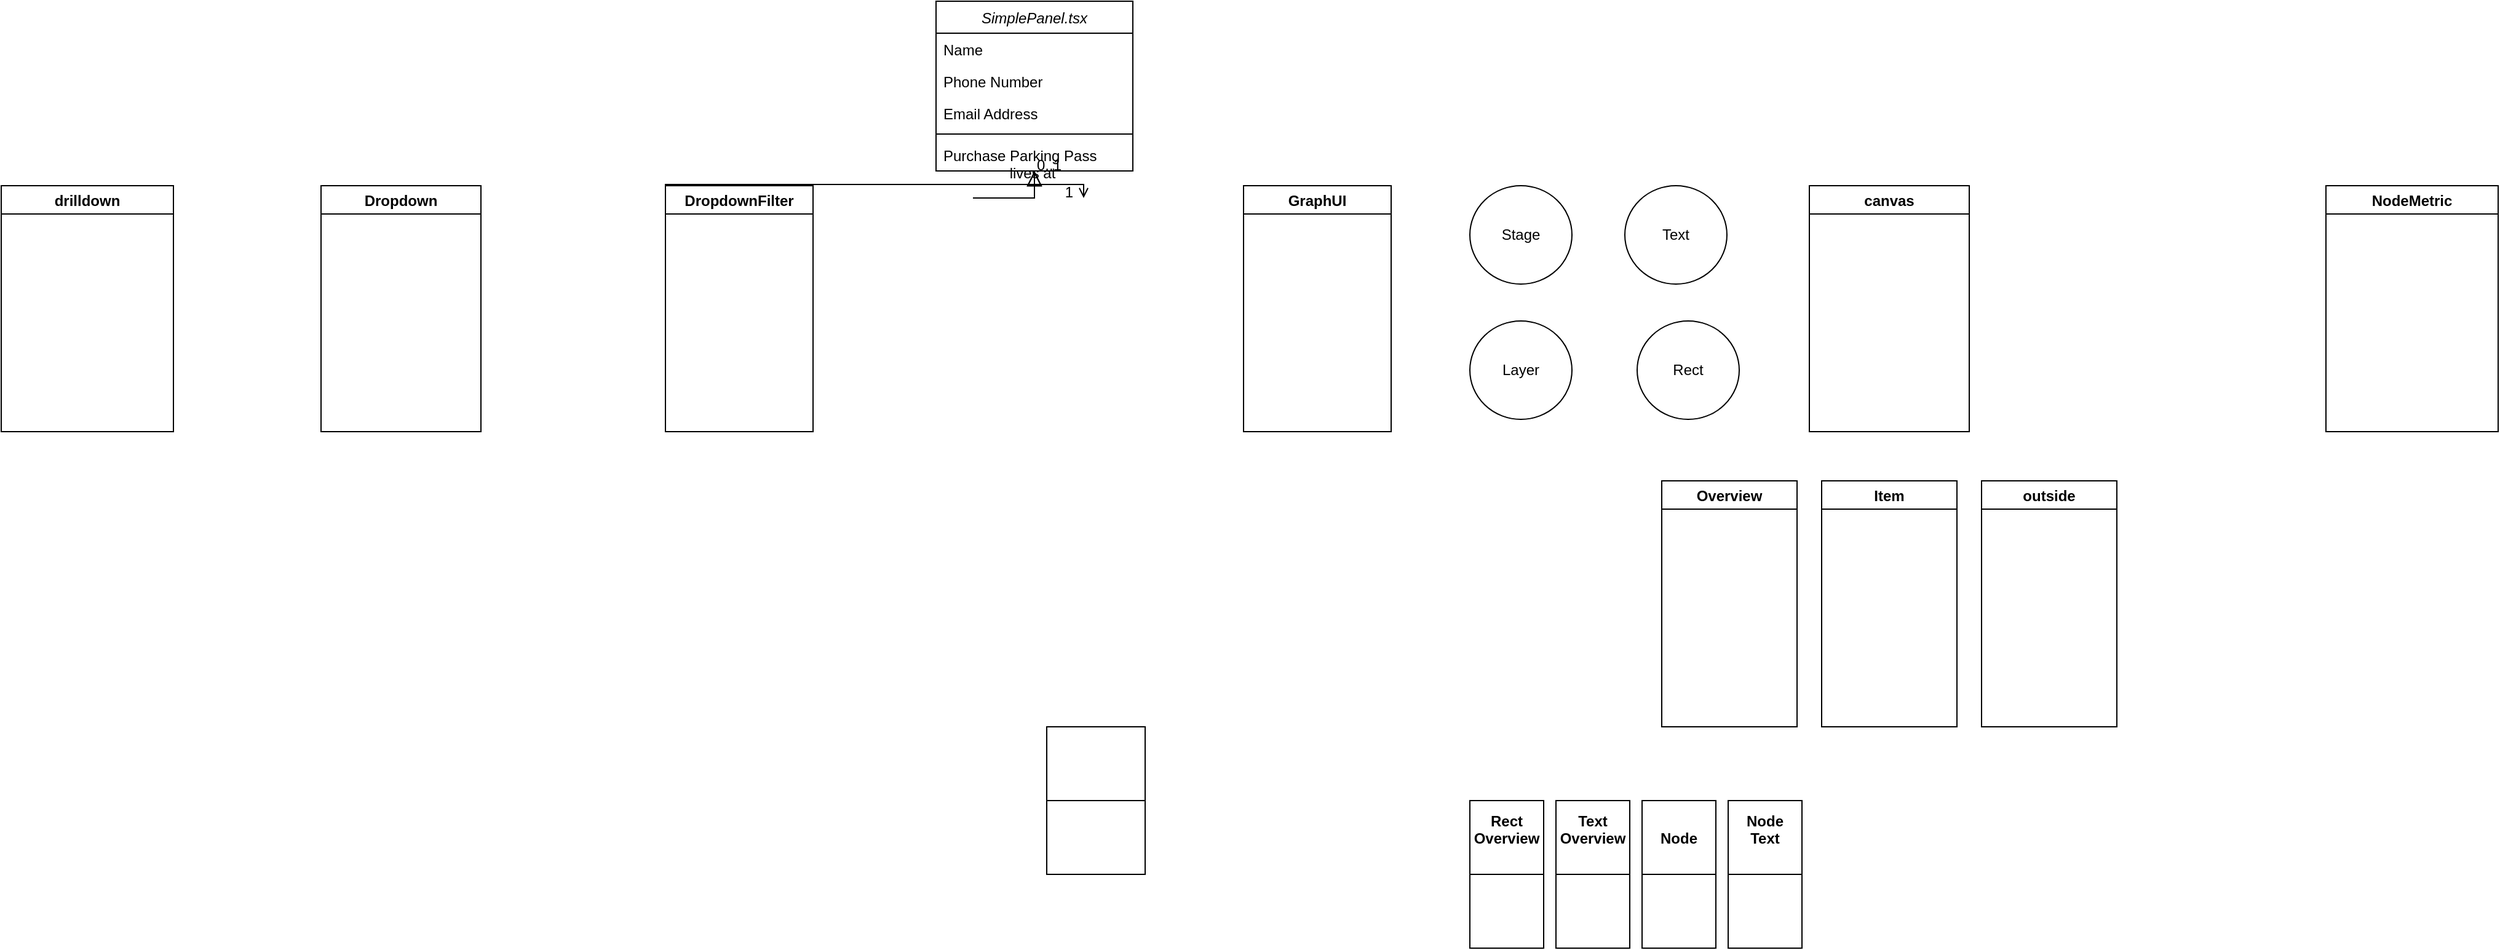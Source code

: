 <mxfile version="15.7.3" type="github">
  <diagram id="C5RBs43oDa-KdzZeNtuy" name="Page-1">
    <mxGraphModel dx="2889" dy="1112" grid="1" gridSize="10" guides="1" tooltips="1" connect="1" arrows="1" fold="1" page="1" pageScale="1" pageWidth="827" pageHeight="1169" math="0" shadow="0">
      <root>
        <mxCell id="WIyWlLk6GJQsqaUBKTNV-0" />
        <mxCell id="WIyWlLk6GJQsqaUBKTNV-1" parent="WIyWlLk6GJQsqaUBKTNV-0" />
        <mxCell id="zkfFHV4jXpPFQw0GAbJ--0" value="SimplePanel.tsx" style="swimlane;fontStyle=2;align=center;verticalAlign=top;childLayout=stackLayout;horizontal=1;startSize=26;horizontalStack=0;resizeParent=1;resizeLast=0;collapsible=1;marginBottom=0;rounded=0;shadow=0;strokeWidth=1;" parent="WIyWlLk6GJQsqaUBKTNV-1" vertex="1">
          <mxGeometry x="310" y="10" width="160" height="138" as="geometry">
            <mxRectangle x="230" y="140" width="160" height="26" as="alternateBounds" />
          </mxGeometry>
        </mxCell>
        <mxCell id="zkfFHV4jXpPFQw0GAbJ--1" value="Name" style="text;align=left;verticalAlign=top;spacingLeft=4;spacingRight=4;overflow=hidden;rotatable=0;points=[[0,0.5],[1,0.5]];portConstraint=eastwest;" parent="zkfFHV4jXpPFQw0GAbJ--0" vertex="1">
          <mxGeometry y="26" width="160" height="26" as="geometry" />
        </mxCell>
        <mxCell id="zkfFHV4jXpPFQw0GAbJ--2" value="Phone Number" style="text;align=left;verticalAlign=top;spacingLeft=4;spacingRight=4;overflow=hidden;rotatable=0;points=[[0,0.5],[1,0.5]];portConstraint=eastwest;rounded=0;shadow=0;html=0;" parent="zkfFHV4jXpPFQw0GAbJ--0" vertex="1">
          <mxGeometry y="52" width="160" height="26" as="geometry" />
        </mxCell>
        <mxCell id="zkfFHV4jXpPFQw0GAbJ--3" value="Email Address" style="text;align=left;verticalAlign=top;spacingLeft=4;spacingRight=4;overflow=hidden;rotatable=0;points=[[0,0.5],[1,0.5]];portConstraint=eastwest;rounded=0;shadow=0;html=0;" parent="zkfFHV4jXpPFQw0GAbJ--0" vertex="1">
          <mxGeometry y="78" width="160" height="26" as="geometry" />
        </mxCell>
        <mxCell id="zkfFHV4jXpPFQw0GAbJ--4" value="" style="line;html=1;strokeWidth=1;align=left;verticalAlign=middle;spacingTop=-1;spacingLeft=3;spacingRight=3;rotatable=0;labelPosition=right;points=[];portConstraint=eastwest;" parent="zkfFHV4jXpPFQw0GAbJ--0" vertex="1">
          <mxGeometry y="104" width="160" height="8" as="geometry" />
        </mxCell>
        <mxCell id="zkfFHV4jXpPFQw0GAbJ--5" value="Purchase Parking Pass" style="text;align=left;verticalAlign=top;spacingLeft=4;spacingRight=4;overflow=hidden;rotatable=0;points=[[0,0.5],[1,0.5]];portConstraint=eastwest;" parent="zkfFHV4jXpPFQw0GAbJ--0" vertex="1">
          <mxGeometry y="112" width="160" height="26" as="geometry" />
        </mxCell>
        <mxCell id="zkfFHV4jXpPFQw0GAbJ--12" value="" style="endArrow=block;endSize=10;endFill=0;shadow=0;strokeWidth=1;rounded=0;edgeStyle=elbowEdgeStyle;elbow=vertical;" parent="WIyWlLk6GJQsqaUBKTNV-1" target="zkfFHV4jXpPFQw0GAbJ--0" edge="1">
          <mxGeometry width="160" relative="1" as="geometry">
            <mxPoint x="90" y="170" as="sourcePoint" />
            <mxPoint x="200" y="203" as="targetPoint" />
          </mxGeometry>
        </mxCell>
        <mxCell id="zkfFHV4jXpPFQw0GAbJ--16" value="" style="endArrow=block;endSize=10;endFill=0;shadow=0;strokeWidth=1;rounded=0;edgeStyle=elbowEdgeStyle;elbow=vertical;" parent="WIyWlLk6GJQsqaUBKTNV-1" target="zkfFHV4jXpPFQw0GAbJ--0" edge="1">
          <mxGeometry width="160" relative="1" as="geometry">
            <mxPoint x="340" y="170" as="sourcePoint" />
            <mxPoint x="310" y="271" as="targetPoint" />
            <Array as="points">
              <mxPoint x="390" y="170" />
            </Array>
          </mxGeometry>
        </mxCell>
        <mxCell id="zkfFHV4jXpPFQw0GAbJ--26" value="" style="endArrow=open;shadow=0;strokeWidth=1;rounded=0;endFill=1;edgeStyle=elbowEdgeStyle;elbow=vertical;" parent="WIyWlLk6GJQsqaUBKTNV-1" source="zkfFHV4jXpPFQw0GAbJ--0" edge="1">
          <mxGeometry x="0.5" y="41" relative="1" as="geometry">
            <mxPoint x="380" y="192" as="sourcePoint" />
            <mxPoint x="430" y="170" as="targetPoint" />
            <mxPoint x="-40" y="32" as="offset" />
          </mxGeometry>
        </mxCell>
        <mxCell id="zkfFHV4jXpPFQw0GAbJ--27" value="0..1" style="resizable=0;align=left;verticalAlign=bottom;labelBackgroundColor=none;fontSize=12;" parent="zkfFHV4jXpPFQw0GAbJ--26" connectable="0" vertex="1">
          <mxGeometry x="-1" relative="1" as="geometry">
            <mxPoint y="4" as="offset" />
          </mxGeometry>
        </mxCell>
        <mxCell id="zkfFHV4jXpPFQw0GAbJ--28" value="1" style="resizable=0;align=right;verticalAlign=bottom;labelBackgroundColor=none;fontSize=12;" parent="zkfFHV4jXpPFQw0GAbJ--26" connectable="0" vertex="1">
          <mxGeometry x="1" relative="1" as="geometry">
            <mxPoint x="-7" y="4" as="offset" />
          </mxGeometry>
        </mxCell>
        <mxCell id="zkfFHV4jXpPFQw0GAbJ--29" value="lives at" style="text;html=1;resizable=0;points=[];;align=center;verticalAlign=middle;labelBackgroundColor=none;rounded=0;shadow=0;strokeWidth=1;fontSize=12;" parent="zkfFHV4jXpPFQw0GAbJ--26" vertex="1" connectable="0">
          <mxGeometry x="0.5" y="49" relative="1" as="geometry">
            <mxPoint x="-38" y="40" as="offset" />
          </mxGeometry>
        </mxCell>
        <mxCell id="rEVr8UFWXFzNMmC5mLxL-1" value="drilldown" style="swimlane;startSize=23;" vertex="1" parent="WIyWlLk6GJQsqaUBKTNV-1">
          <mxGeometry x="-450" y="160" width="140" height="200" as="geometry" />
        </mxCell>
        <mxCell id="rEVr8UFWXFzNMmC5mLxL-2" value="Dropdown" style="swimlane;" vertex="1" parent="WIyWlLk6GJQsqaUBKTNV-1">
          <mxGeometry x="-190" y="160" width="130" height="200" as="geometry" />
        </mxCell>
        <mxCell id="rEVr8UFWXFzNMmC5mLxL-3" value="DropdownFilter" style="swimlane;" vertex="1" parent="WIyWlLk6GJQsqaUBKTNV-1">
          <mxGeometry x="90" y="160" width="120" height="200" as="geometry" />
        </mxCell>
        <mxCell id="rEVr8UFWXFzNMmC5mLxL-4" value="GraphUI" style="swimlane;" vertex="1" parent="WIyWlLk6GJQsqaUBKTNV-1">
          <mxGeometry x="560" y="160" width="120" height="200" as="geometry" />
        </mxCell>
        <mxCell id="rEVr8UFWXFzNMmC5mLxL-5" value="canvas" style="swimlane;startSize=23;" vertex="1" parent="WIyWlLk6GJQsqaUBKTNV-1">
          <mxGeometry x="1020" y="160" width="130" height="200" as="geometry" />
        </mxCell>
        <mxCell id="rEVr8UFWXFzNMmC5mLxL-6" value="NodeMetric" style="swimlane;" vertex="1" parent="WIyWlLk6GJQsqaUBKTNV-1">
          <mxGeometry x="1440" y="160" width="140" height="200" as="geometry" />
        </mxCell>
        <mxCell id="rEVr8UFWXFzNMmC5mLxL-7" value="Overview" style="swimlane;" vertex="1" parent="WIyWlLk6GJQsqaUBKTNV-1">
          <mxGeometry x="900" y="400" width="110" height="200" as="geometry" />
        </mxCell>
        <mxCell id="rEVr8UFWXFzNMmC5mLxL-8" value="Item" style="swimlane;" vertex="1" parent="WIyWlLk6GJQsqaUBKTNV-1">
          <mxGeometry x="1030" y="400" width="110" height="200" as="geometry" />
        </mxCell>
        <mxCell id="rEVr8UFWXFzNMmC5mLxL-9" value="outside" style="swimlane;startSize=23;" vertex="1" parent="WIyWlLk6GJQsqaUBKTNV-1">
          <mxGeometry x="1160" y="400" width="110" height="200" as="geometry" />
        </mxCell>
        <mxCell id="rEVr8UFWXFzNMmC5mLxL-11" value="Stage" style="ellipse;whiteSpace=wrap;html=1;" vertex="1" parent="WIyWlLk6GJQsqaUBKTNV-1">
          <mxGeometry x="744" y="160" width="83" height="80" as="geometry" />
        </mxCell>
        <mxCell id="rEVr8UFWXFzNMmC5mLxL-12" value="Layer" style="ellipse;whiteSpace=wrap;html=1;" vertex="1" parent="WIyWlLk6GJQsqaUBKTNV-1">
          <mxGeometry x="744" y="270" width="83" height="80" as="geometry" />
        </mxCell>
        <mxCell id="rEVr8UFWXFzNMmC5mLxL-13" value="Text" style="ellipse;whiteSpace=wrap;html=1;" vertex="1" parent="WIyWlLk6GJQsqaUBKTNV-1">
          <mxGeometry x="870" y="160" width="83" height="80" as="geometry" />
        </mxCell>
        <mxCell id="rEVr8UFWXFzNMmC5mLxL-14" value="Rect" style="ellipse;whiteSpace=wrap;html=1;" vertex="1" parent="WIyWlLk6GJQsqaUBKTNV-1">
          <mxGeometry x="880" y="270" width="83" height="80" as="geometry" />
        </mxCell>
        <mxCell id="rEVr8UFWXFzNMmC5mLxL-15" value="&#xa;" style="swimlane;startSize=60;" vertex="1" parent="WIyWlLk6GJQsqaUBKTNV-1">
          <mxGeometry x="400" y="600" width="80" height="120" as="geometry" />
        </mxCell>
        <mxCell id="rEVr8UFWXFzNMmC5mLxL-16" value="Rect&#xa;Overview&#xa;" style="swimlane;startSize=60;" vertex="1" parent="WIyWlLk6GJQsqaUBKTNV-1">
          <mxGeometry x="744" y="660" width="60" height="120" as="geometry" />
        </mxCell>
        <mxCell id="rEVr8UFWXFzNMmC5mLxL-18" value="Text&#xa;Overview&#xa;" style="swimlane;startSize=60;" vertex="1" parent="WIyWlLk6GJQsqaUBKTNV-1">
          <mxGeometry x="814" y="660" width="60" height="120" as="geometry" />
        </mxCell>
        <mxCell id="rEVr8UFWXFzNMmC5mLxL-19" value="Node" style="swimlane;startSize=60;" vertex="1" parent="WIyWlLk6GJQsqaUBKTNV-1">
          <mxGeometry x="884" y="660" width="60" height="120" as="geometry" />
        </mxCell>
        <mxCell id="rEVr8UFWXFzNMmC5mLxL-20" value="Node&#xa;Text&#xa;" style="swimlane;startSize=60;" vertex="1" parent="WIyWlLk6GJQsqaUBKTNV-1">
          <mxGeometry x="954" y="660" width="60" height="120" as="geometry" />
        </mxCell>
      </root>
    </mxGraphModel>
  </diagram>
</mxfile>
